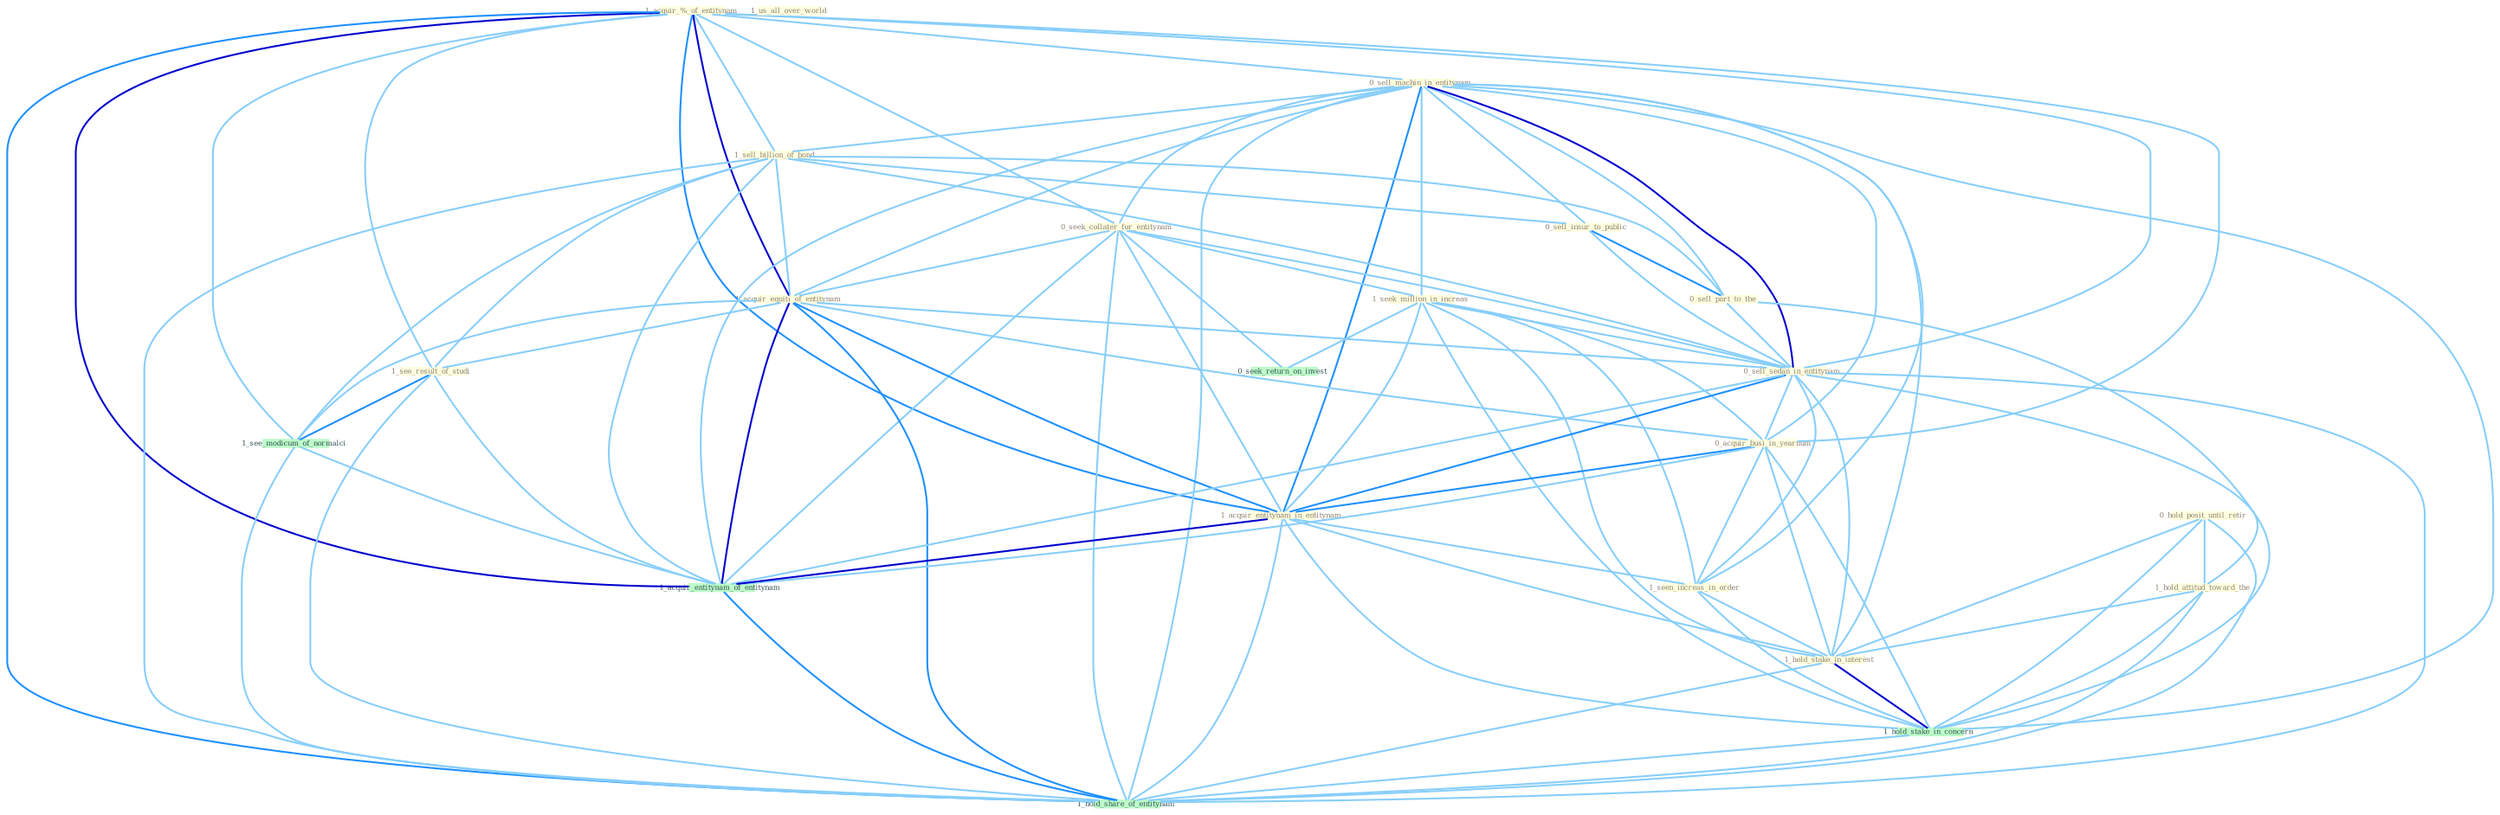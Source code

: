 Graph G{ 
    node
    [shape=polygon,style=filled,width=.5,height=.06,color="#BDFCC9",fixedsize=true,fontsize=4,
    fontcolor="#2f4f4f"];
    {node
    [color="#ffffe0", fontcolor="#8b7d6b"] "1_acquir_%_of_entitynam " "0_sell_machin_in_entitynam " "1_sell_billion_of_bond " "0_seek_collater_for_entitynam " "0_sell_insur_to_public " "1_acquir_equiti_of_entitynam " "1_seek_million_in_increas " "0_sell_part_to_the " "0_sell_sedan_in_entitynam " "0_acquir_busi_in_yearnum " "1_acquir_entitynam_in_entitynam " "0_hold_posit_until_retir " "1_see_result_of_studi " "1_seen_increas_in_order " "1_hold_attitud_toward_the " "1_hold_stake_in_interest " "1_us_all_over_world "}
{node [color="#fff0f5", fontcolor="#b22222"]}
edge [color="#B0E2FF"];

	"1_acquir_%_of_entitynam " -- "0_sell_machin_in_entitynam " [w="1", color="#87cefa" ];
	"1_acquir_%_of_entitynam " -- "1_sell_billion_of_bond " [w="1", color="#87cefa" ];
	"1_acquir_%_of_entitynam " -- "0_seek_collater_for_entitynam " [w="1", color="#87cefa" ];
	"1_acquir_%_of_entitynam " -- "1_acquir_equiti_of_entitynam " [w="3", color="#0000cd" , len=0.6];
	"1_acquir_%_of_entitynam " -- "0_sell_sedan_in_entitynam " [w="1", color="#87cefa" ];
	"1_acquir_%_of_entitynam " -- "0_acquir_busi_in_yearnum " [w="1", color="#87cefa" ];
	"1_acquir_%_of_entitynam " -- "1_acquir_entitynam_in_entitynam " [w="2", color="#1e90ff" , len=0.8];
	"1_acquir_%_of_entitynam " -- "1_see_result_of_studi " [w="1", color="#87cefa" ];
	"1_acquir_%_of_entitynam " -- "1_see_modicum_of_normalci " [w="1", color="#87cefa" ];
	"1_acquir_%_of_entitynam " -- "1_acquir_entitynam_of_entitynam " [w="3", color="#0000cd" , len=0.6];
	"1_acquir_%_of_entitynam " -- "1_hold_share_of_entitynam " [w="2", color="#1e90ff" , len=0.8];
	"0_sell_machin_in_entitynam " -- "1_sell_billion_of_bond " [w="1", color="#87cefa" ];
	"0_sell_machin_in_entitynam " -- "0_seek_collater_for_entitynam " [w="1", color="#87cefa" ];
	"0_sell_machin_in_entitynam " -- "0_sell_insur_to_public " [w="1", color="#87cefa" ];
	"0_sell_machin_in_entitynam " -- "1_acquir_equiti_of_entitynam " [w="1", color="#87cefa" ];
	"0_sell_machin_in_entitynam " -- "1_seek_million_in_increas " [w="1", color="#87cefa" ];
	"0_sell_machin_in_entitynam " -- "0_sell_part_to_the " [w="1", color="#87cefa" ];
	"0_sell_machin_in_entitynam " -- "0_sell_sedan_in_entitynam " [w="3", color="#0000cd" , len=0.6];
	"0_sell_machin_in_entitynam " -- "0_acquir_busi_in_yearnum " [w="1", color="#87cefa" ];
	"0_sell_machin_in_entitynam " -- "1_acquir_entitynam_in_entitynam " [w="2", color="#1e90ff" , len=0.8];
	"0_sell_machin_in_entitynam " -- "1_seen_increas_in_order " [w="1", color="#87cefa" ];
	"0_sell_machin_in_entitynam " -- "1_hold_stake_in_interest " [w="1", color="#87cefa" ];
	"0_sell_machin_in_entitynam " -- "1_hold_stake_in_concern " [w="1", color="#87cefa" ];
	"0_sell_machin_in_entitynam " -- "1_acquir_entitynam_of_entitynam " [w="1", color="#87cefa" ];
	"0_sell_machin_in_entitynam " -- "1_hold_share_of_entitynam " [w="1", color="#87cefa" ];
	"1_sell_billion_of_bond " -- "0_sell_insur_to_public " [w="1", color="#87cefa" ];
	"1_sell_billion_of_bond " -- "1_acquir_equiti_of_entitynam " [w="1", color="#87cefa" ];
	"1_sell_billion_of_bond " -- "0_sell_part_to_the " [w="1", color="#87cefa" ];
	"1_sell_billion_of_bond " -- "0_sell_sedan_in_entitynam " [w="1", color="#87cefa" ];
	"1_sell_billion_of_bond " -- "1_see_result_of_studi " [w="1", color="#87cefa" ];
	"1_sell_billion_of_bond " -- "1_see_modicum_of_normalci " [w="1", color="#87cefa" ];
	"1_sell_billion_of_bond " -- "1_acquir_entitynam_of_entitynam " [w="1", color="#87cefa" ];
	"1_sell_billion_of_bond " -- "1_hold_share_of_entitynam " [w="1", color="#87cefa" ];
	"0_seek_collater_for_entitynam " -- "1_acquir_equiti_of_entitynam " [w="1", color="#87cefa" ];
	"0_seek_collater_for_entitynam " -- "1_seek_million_in_increas " [w="1", color="#87cefa" ];
	"0_seek_collater_for_entitynam " -- "0_sell_sedan_in_entitynam " [w="1", color="#87cefa" ];
	"0_seek_collater_for_entitynam " -- "1_acquir_entitynam_in_entitynam " [w="1", color="#87cefa" ];
	"0_seek_collater_for_entitynam " -- "0_seek_return_on_invest " [w="1", color="#87cefa" ];
	"0_seek_collater_for_entitynam " -- "1_acquir_entitynam_of_entitynam " [w="1", color="#87cefa" ];
	"0_seek_collater_for_entitynam " -- "1_hold_share_of_entitynam " [w="1", color="#87cefa" ];
	"0_sell_insur_to_public " -- "0_sell_part_to_the " [w="2", color="#1e90ff" , len=0.8];
	"0_sell_insur_to_public " -- "0_sell_sedan_in_entitynam " [w="1", color="#87cefa" ];
	"1_acquir_equiti_of_entitynam " -- "0_sell_sedan_in_entitynam " [w="1", color="#87cefa" ];
	"1_acquir_equiti_of_entitynam " -- "0_acquir_busi_in_yearnum " [w="1", color="#87cefa" ];
	"1_acquir_equiti_of_entitynam " -- "1_acquir_entitynam_in_entitynam " [w="2", color="#1e90ff" , len=0.8];
	"1_acquir_equiti_of_entitynam " -- "1_see_result_of_studi " [w="1", color="#87cefa" ];
	"1_acquir_equiti_of_entitynam " -- "1_see_modicum_of_normalci " [w="1", color="#87cefa" ];
	"1_acquir_equiti_of_entitynam " -- "1_acquir_entitynam_of_entitynam " [w="3", color="#0000cd" , len=0.6];
	"1_acquir_equiti_of_entitynam " -- "1_hold_share_of_entitynam " [w="2", color="#1e90ff" , len=0.8];
	"1_seek_million_in_increas " -- "0_sell_sedan_in_entitynam " [w="1", color="#87cefa" ];
	"1_seek_million_in_increas " -- "0_acquir_busi_in_yearnum " [w="1", color="#87cefa" ];
	"1_seek_million_in_increas " -- "1_acquir_entitynam_in_entitynam " [w="1", color="#87cefa" ];
	"1_seek_million_in_increas " -- "1_seen_increas_in_order " [w="1", color="#87cefa" ];
	"1_seek_million_in_increas " -- "1_hold_stake_in_interest " [w="1", color="#87cefa" ];
	"1_seek_million_in_increas " -- "1_hold_stake_in_concern " [w="1", color="#87cefa" ];
	"1_seek_million_in_increas " -- "0_seek_return_on_invest " [w="1", color="#87cefa" ];
	"0_sell_part_to_the " -- "0_sell_sedan_in_entitynam " [w="1", color="#87cefa" ];
	"0_sell_part_to_the " -- "1_hold_attitud_toward_the " [w="1", color="#87cefa" ];
	"0_sell_sedan_in_entitynam " -- "0_acquir_busi_in_yearnum " [w="1", color="#87cefa" ];
	"0_sell_sedan_in_entitynam " -- "1_acquir_entitynam_in_entitynam " [w="2", color="#1e90ff" , len=0.8];
	"0_sell_sedan_in_entitynam " -- "1_seen_increas_in_order " [w="1", color="#87cefa" ];
	"0_sell_sedan_in_entitynam " -- "1_hold_stake_in_interest " [w="1", color="#87cefa" ];
	"0_sell_sedan_in_entitynam " -- "1_hold_stake_in_concern " [w="1", color="#87cefa" ];
	"0_sell_sedan_in_entitynam " -- "1_acquir_entitynam_of_entitynam " [w="1", color="#87cefa" ];
	"0_sell_sedan_in_entitynam " -- "1_hold_share_of_entitynam " [w="1", color="#87cefa" ];
	"0_acquir_busi_in_yearnum " -- "1_acquir_entitynam_in_entitynam " [w="2", color="#1e90ff" , len=0.8];
	"0_acquir_busi_in_yearnum " -- "1_seen_increas_in_order " [w="1", color="#87cefa" ];
	"0_acquir_busi_in_yearnum " -- "1_hold_stake_in_interest " [w="1", color="#87cefa" ];
	"0_acquir_busi_in_yearnum " -- "1_hold_stake_in_concern " [w="1", color="#87cefa" ];
	"0_acquir_busi_in_yearnum " -- "1_acquir_entitynam_of_entitynam " [w="1", color="#87cefa" ];
	"1_acquir_entitynam_in_entitynam " -- "1_seen_increas_in_order " [w="1", color="#87cefa" ];
	"1_acquir_entitynam_in_entitynam " -- "1_hold_stake_in_interest " [w="1", color="#87cefa" ];
	"1_acquir_entitynam_in_entitynam " -- "1_hold_stake_in_concern " [w="1", color="#87cefa" ];
	"1_acquir_entitynam_in_entitynam " -- "1_acquir_entitynam_of_entitynam " [w="3", color="#0000cd" , len=0.6];
	"1_acquir_entitynam_in_entitynam " -- "1_hold_share_of_entitynam " [w="1", color="#87cefa" ];
	"0_hold_posit_until_retir " -- "1_hold_attitud_toward_the " [w="1", color="#87cefa" ];
	"0_hold_posit_until_retir " -- "1_hold_stake_in_interest " [w="1", color="#87cefa" ];
	"0_hold_posit_until_retir " -- "1_hold_stake_in_concern " [w="1", color="#87cefa" ];
	"0_hold_posit_until_retir " -- "1_hold_share_of_entitynam " [w="1", color="#87cefa" ];
	"1_see_result_of_studi " -- "1_see_modicum_of_normalci " [w="2", color="#1e90ff" , len=0.8];
	"1_see_result_of_studi " -- "1_acquir_entitynam_of_entitynam " [w="1", color="#87cefa" ];
	"1_see_result_of_studi " -- "1_hold_share_of_entitynam " [w="1", color="#87cefa" ];
	"1_seen_increas_in_order " -- "1_hold_stake_in_interest " [w="1", color="#87cefa" ];
	"1_seen_increas_in_order " -- "1_hold_stake_in_concern " [w="1", color="#87cefa" ];
	"1_hold_attitud_toward_the " -- "1_hold_stake_in_interest " [w="1", color="#87cefa" ];
	"1_hold_attitud_toward_the " -- "1_hold_stake_in_concern " [w="1", color="#87cefa" ];
	"1_hold_attitud_toward_the " -- "1_hold_share_of_entitynam " [w="1", color="#87cefa" ];
	"1_hold_stake_in_interest " -- "1_hold_stake_in_concern " [w="3", color="#0000cd" , len=0.6];
	"1_hold_stake_in_interest " -- "1_hold_share_of_entitynam " [w="1", color="#87cefa" ];
	"1_hold_stake_in_concern " -- "1_hold_share_of_entitynam " [w="1", color="#87cefa" ];
	"1_see_modicum_of_normalci " -- "1_acquir_entitynam_of_entitynam " [w="1", color="#87cefa" ];
	"1_see_modicum_of_normalci " -- "1_hold_share_of_entitynam " [w="1", color="#87cefa" ];
	"1_acquir_entitynam_of_entitynam " -- "1_hold_share_of_entitynam " [w="2", color="#1e90ff" , len=0.8];
}